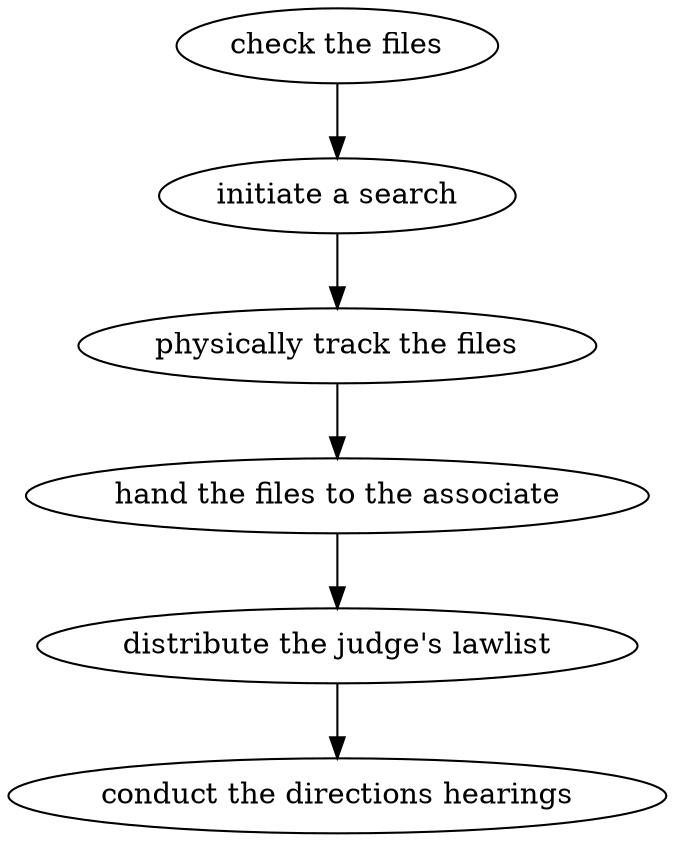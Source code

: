 strict digraph "doc-3.2" {
	graph [name="doc-3.2"];
	"check the files"	[attrs="{'type': 'Activity', 'label': 'check the files'}"];
	"initiate a search"	[attrs="{'type': 'Activity', 'label': 'initiate a search'}"];
	"check the files" -> "initiate a search"	[attrs="{'type': 'flow', 'label': 'flow'}"];
	"physically track the files"	[attrs="{'type': 'Activity', 'label': 'physically track the files'}"];
	"initiate a search" -> "physically track the files"	[attrs="{'type': 'flow', 'label': 'flow'}"];
	"hand the files to the associate"	[attrs="{'type': 'Activity', 'label': 'hand the files to the associate'}"];
	"physically track the files" -> "hand the files to the associate"	[attrs="{'type': 'flow', 'label': 'flow'}"];
	"distribute the judge's lawlist"	[attrs="{'type': 'Activity', 'label': \"distribute the judge's lawlist\"}"];
	"hand the files to the associate" -> "distribute the judge's lawlist"	[attrs="{'type': 'flow', 'label': 'flow'}"];
	"conduct the directions hearings"	[attrs="{'type': 'Activity', 'label': 'conduct the directions hearings'}"];
	"distribute the judge's lawlist" -> "conduct the directions hearings"	[attrs="{'type': 'flow', 'label': 'flow'}"];
}
